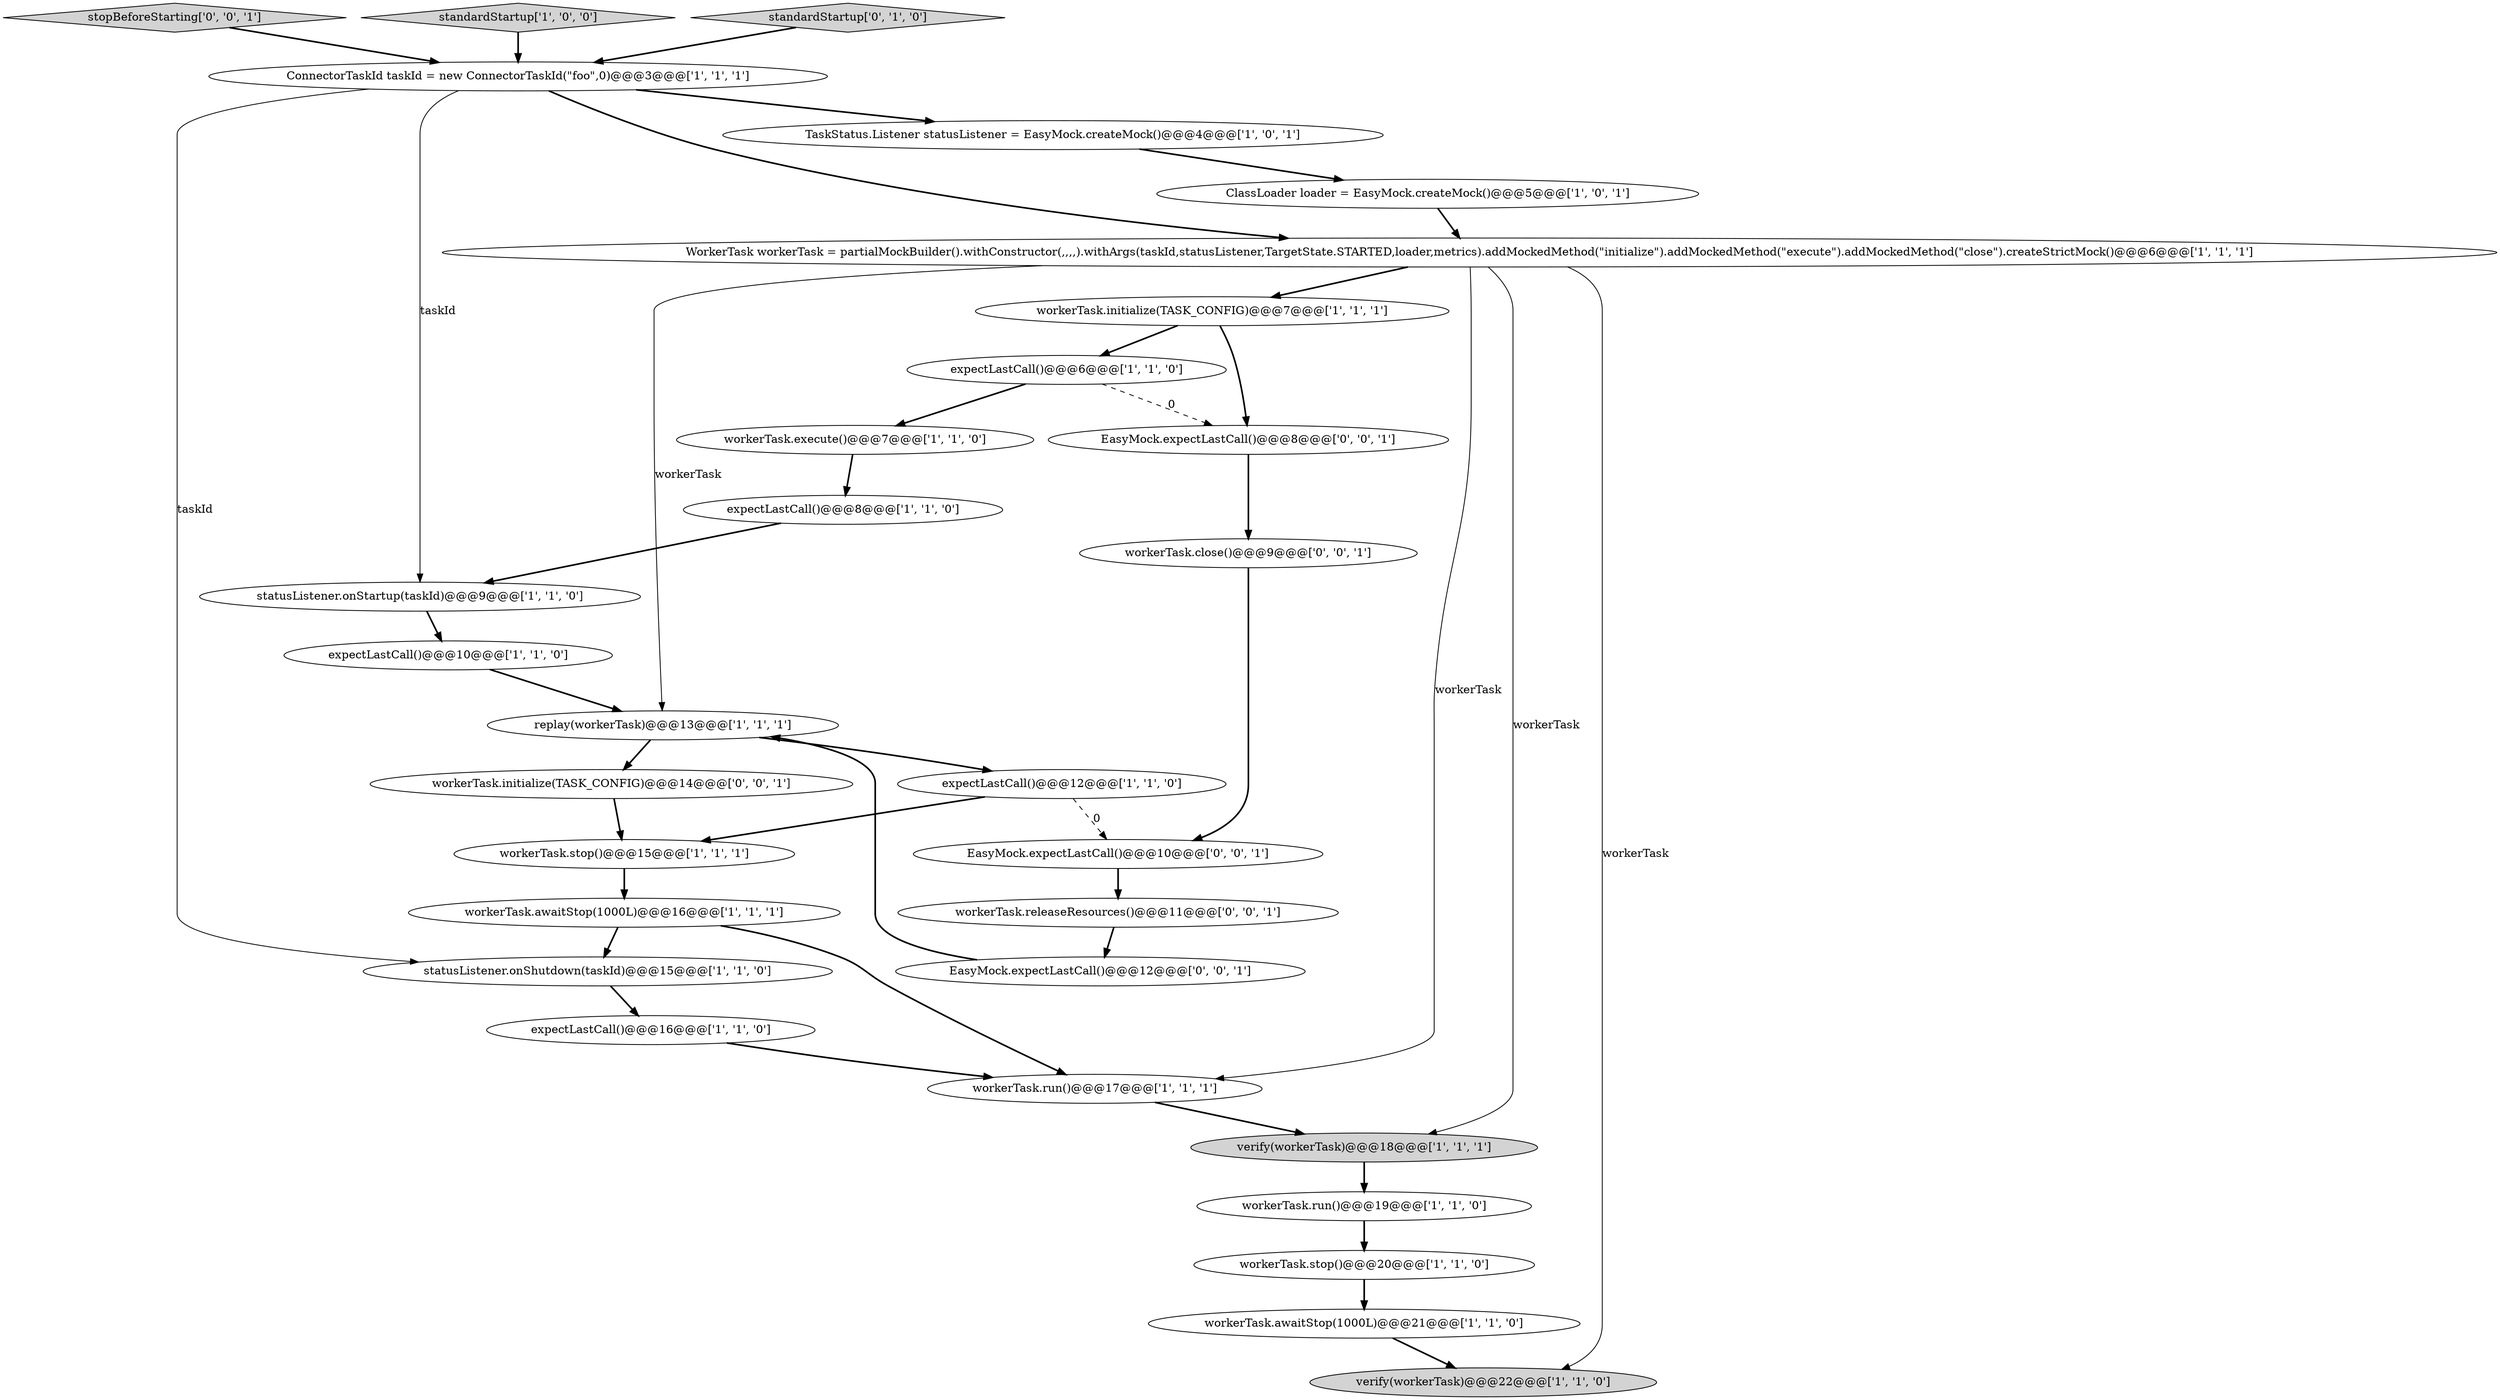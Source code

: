 digraph {
20 [style = filled, label = "workerTask.execute()@@@7@@@['1', '1', '0']", fillcolor = white, shape = ellipse image = "AAA0AAABBB1BBB"];
15 [style = filled, label = "expectLastCall()@@@12@@@['1', '1', '0']", fillcolor = white, shape = ellipse image = "AAA0AAABBB1BBB"];
8 [style = filled, label = "workerTask.run()@@@19@@@['1', '1', '0']", fillcolor = white, shape = ellipse image = "AAA0AAABBB1BBB"];
28 [style = filled, label = "stopBeforeStarting['0', '0', '1']", fillcolor = lightgray, shape = diamond image = "AAA0AAABBB3BBB"];
3 [style = filled, label = "workerTask.stop()@@@20@@@['1', '1', '0']", fillcolor = white, shape = ellipse image = "AAA0AAABBB1BBB"];
9 [style = filled, label = "workerTask.initialize(TASK_CONFIG)@@@7@@@['1', '1', '1']", fillcolor = white, shape = ellipse image = "AAA0AAABBB1BBB"];
17 [style = filled, label = "ConnectorTaskId taskId = new ConnectorTaskId(\"foo\",0)@@@3@@@['1', '1', '1']", fillcolor = white, shape = ellipse image = "AAA0AAABBB1BBB"];
11 [style = filled, label = "WorkerTask workerTask = partialMockBuilder().withConstructor(,,,,).withArgs(taskId,statusListener,TargetState.STARTED,loader,metrics).addMockedMethod(\"initialize\").addMockedMethod(\"execute\").addMockedMethod(\"close\").createStrictMock()@@@6@@@['1', '1', '1']", fillcolor = white, shape = ellipse image = "AAA0AAABBB1BBB"];
16 [style = filled, label = "expectLastCall()@@@16@@@['1', '1', '0']", fillcolor = white, shape = ellipse image = "AAA0AAABBB1BBB"];
4 [style = filled, label = "workerTask.awaitStop(1000L)@@@21@@@['1', '1', '0']", fillcolor = white, shape = ellipse image = "AAA0AAABBB1BBB"];
0 [style = filled, label = "TaskStatus.Listener statusListener = EasyMock.createMock()@@@4@@@['1', '0', '1']", fillcolor = white, shape = ellipse image = "AAA0AAABBB1BBB"];
14 [style = filled, label = "expectLastCall()@@@8@@@['1', '1', '0']", fillcolor = white, shape = ellipse image = "AAA0AAABBB1BBB"];
25 [style = filled, label = "EasyMock.expectLastCall()@@@10@@@['0', '0', '1']", fillcolor = white, shape = ellipse image = "AAA0AAABBB3BBB"];
21 [style = filled, label = "expectLastCall()@@@6@@@['1', '1', '0']", fillcolor = white, shape = ellipse image = "AAA0AAABBB1BBB"];
13 [style = filled, label = "workerTask.run()@@@17@@@['1', '1', '1']", fillcolor = white, shape = ellipse image = "AAA0AAABBB1BBB"];
5 [style = filled, label = "standardStartup['1', '0', '0']", fillcolor = lightgray, shape = diamond image = "AAA0AAABBB1BBB"];
26 [style = filled, label = "EasyMock.expectLastCall()@@@12@@@['0', '0', '1']", fillcolor = white, shape = ellipse image = "AAA0AAABBB3BBB"];
12 [style = filled, label = "statusListener.onShutdown(taskId)@@@15@@@['1', '1', '0']", fillcolor = white, shape = ellipse image = "AAA0AAABBB1BBB"];
7 [style = filled, label = "workerTask.awaitStop(1000L)@@@16@@@['1', '1', '1']", fillcolor = white, shape = ellipse image = "AAA0AAABBB1BBB"];
10 [style = filled, label = "ClassLoader loader = EasyMock.createMock()@@@5@@@['1', '0', '1']", fillcolor = white, shape = ellipse image = "AAA0AAABBB1BBB"];
2 [style = filled, label = "workerTask.stop()@@@15@@@['1', '1', '1']", fillcolor = white, shape = ellipse image = "AAA0AAABBB1BBB"];
1 [style = filled, label = "expectLastCall()@@@10@@@['1', '1', '0']", fillcolor = white, shape = ellipse image = "AAA0AAABBB1BBB"];
27 [style = filled, label = "workerTask.initialize(TASK_CONFIG)@@@14@@@['0', '0', '1']", fillcolor = white, shape = ellipse image = "AAA0AAABBB3BBB"];
29 [style = filled, label = "EasyMock.expectLastCall()@@@8@@@['0', '0', '1']", fillcolor = white, shape = ellipse image = "AAA0AAABBB3BBB"];
19 [style = filled, label = "verify(workerTask)@@@18@@@['1', '1', '1']", fillcolor = lightgray, shape = ellipse image = "AAA0AAABBB1BBB"];
18 [style = filled, label = "statusListener.onStartup(taskId)@@@9@@@['1', '1', '0']", fillcolor = white, shape = ellipse image = "AAA0AAABBB1BBB"];
6 [style = filled, label = "replay(workerTask)@@@13@@@['1', '1', '1']", fillcolor = white, shape = ellipse image = "AAA0AAABBB1BBB"];
24 [style = filled, label = "workerTask.close()@@@9@@@['0', '0', '1']", fillcolor = white, shape = ellipse image = "AAA0AAABBB3BBB"];
30 [style = filled, label = "workerTask.releaseResources()@@@11@@@['0', '0', '1']", fillcolor = white, shape = ellipse image = "AAA0AAABBB3BBB"];
23 [style = filled, label = "standardStartup['0', '1', '0']", fillcolor = lightgray, shape = diamond image = "AAA0AAABBB2BBB"];
22 [style = filled, label = "verify(workerTask)@@@22@@@['1', '1', '0']", fillcolor = lightgray, shape = ellipse image = "AAA0AAABBB1BBB"];
7->13 [style = bold, label=""];
15->2 [style = bold, label=""];
16->13 [style = bold, label=""];
7->12 [style = bold, label=""];
25->30 [style = bold, label=""];
8->3 [style = bold, label=""];
30->26 [style = bold, label=""];
17->12 [style = solid, label="taskId"];
11->22 [style = solid, label="workerTask"];
20->14 [style = bold, label=""];
12->16 [style = bold, label=""];
11->6 [style = solid, label="workerTask"];
26->6 [style = bold, label=""];
11->9 [style = bold, label=""];
5->17 [style = bold, label=""];
3->4 [style = bold, label=""];
17->11 [style = bold, label=""];
19->8 [style = bold, label=""];
6->15 [style = bold, label=""];
6->27 [style = bold, label=""];
17->18 [style = solid, label="taskId"];
0->10 [style = bold, label=""];
13->19 [style = bold, label=""];
1->6 [style = bold, label=""];
17->0 [style = bold, label=""];
21->20 [style = bold, label=""];
15->25 [style = dashed, label="0"];
18->1 [style = bold, label=""];
11->19 [style = solid, label="workerTask"];
24->25 [style = bold, label=""];
9->21 [style = bold, label=""];
28->17 [style = bold, label=""];
23->17 [style = bold, label=""];
14->18 [style = bold, label=""];
2->7 [style = bold, label=""];
29->24 [style = bold, label=""];
9->29 [style = bold, label=""];
21->29 [style = dashed, label="0"];
4->22 [style = bold, label=""];
27->2 [style = bold, label=""];
11->13 [style = solid, label="workerTask"];
10->11 [style = bold, label=""];
}
